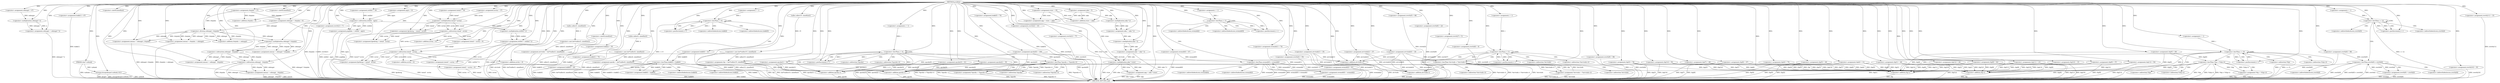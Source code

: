 digraph pvxbltei {  
"4611686018427887950" [label = "(METHOD,pvxbltei)" ]
"4611686018427888496" [label = "(METHOD_RETURN,void)" ]
"4611686018427887951" [label = "(PARAM,char* vydxmk)" ]
"4611686018427887955" [label = "(<operator>.assignment,cebxxgzt = 47)" ]
"4611686018427887961" [label = "(<operator>.assignment,rlwjmbz = 37)" ]
"4611686018427887966" [label = "(<operator>.assignment,tzenxf = 19)" ]
"4611686018427887969" [label = "(<operator>.assignment,rhp = (int*)calloc(15, sizeof(int)))" ]
"4611686018427887971" [label = "(<operator>.cast,(int*)calloc(15, sizeof(int)))" ]
"4611686018427887973" [label = "(calloc,calloc(15, sizeof(int)))" ]
"4611686018427887975" [label = "(<operator>.sizeOf,sizeof(int))" ]
"4611686018427887979" [label = "(<operator>.assignment,hukb[0] = 41)" ]
"4611686018427887985" [label = "(<operator>.assignment,nrctm = 37)" ]
"4611686018427887989" [label = "(<operator>.assignment,zwhfwl = 16)" ]
"4611686018427887993" [label = "(<operator>.assignment,hukb[1] = 67)" ]
"4611686018427887998" [label = "(<operator>.assignment,zvevfu[0] = 86)" ]
"4611686018427888003" [label = "(<operator>.assignment,rhp[0] = 60)" ]
"4611686018427888008" [label = "(<operator>.assignment,xpcohz = (int*)calloc(4, sizeof(int)))" ]
"4611686018427888010" [label = "(<operator>.cast,(int*)calloc(4, sizeof(int)))" ]
"4611686018427888012" [label = "(calloc,calloc(4, sizeof(int)))" ]
"4611686018427888014" [label = "(<operator>.sizeOf,sizeof(int))" ]
"4611686018427888016" [label = "(<operator>.assignment,cebxxgzt = cebxxgzt * 2)" ]
"4611686018427888018" [label = "(<operator>.multiplication,cebxxgzt * 2)" ]
"4611686018427888021" [label = "(<operator>.assignment,zvevfu[1] = 7)" ]
"4611686018427888027" [label = "(<operator>.assignment,zqyts = 9)" ]
"4611686018427888031" [label = "(<operator>.assignment,xpcohz[0] = 100)" ]
"4611686018427888036" [label = "(<operator>.assignment,xpcohz[1] = 94)" ]
"4611686018427888041" [label = "(<operator>.assignment,atvvtxdx = (int*)calloc(3, sizeof(int)))" ]
"4611686018427888043" [label = "(<operator>.cast,(int*)calloc(3, sizeof(int)))" ]
"4611686018427888045" [label = "(calloc,calloc(3, sizeof(int)))" ]
"4611686018427888047" [label = "(<operator>.sizeOf,sizeof(int))" ]
"4611686018427888050" [label = "(<operator>.assignment,cebxxgzt = rlwjmbz + 6)" ]
"4611686018427888052" [label = "(<operator>.addition,rlwjmbz + 6)" ]
"4611686018427888055" [label = "(<operator>.assignment,hukb[2] = 35)" ]
"4611686018427888060" [label = "(<operator>.assignment,wremxb[0] = 47)" ]
"4611686018427888066" [label = "(strncpy,strncpy(byupvl,vydxmk,141))" ]
"4611686018427888070" [label = "(<operator>.assignment,hukb[3] = 75)" ]
"4611686018427888075" [label = "(<operator>.assignment,mmuai = cebxxgzt / rlwjmbz)" ]
"4611686018427888077" [label = "(<operator>.division,cebxxgzt / rlwjmbz)" ]
"4611686018427888080" [label = "(<operator>.assignment,hukb[4] = 20)" ]
"4611686018427888085" [label = "(<operator>.assignment,xpcohz[2] = 35)" ]
"4611686018427888090" [label = "(<operator>.assignment,pcgfekm = zwhfwl - zqyts)" ]
"4611686018427888092" [label = "(<operator>.subtraction,zwhfwl - zqyts)" ]
"4611686018427888096" [label = "(<operator>.assignment,mke = 5)" ]
"4611686018427888099" [label = "(<operator>.assignment,xpcohz[3] = 61)" ]
"4611686018427888104" [label = "(<operator>.assignment,fgctkwxg = tzenxf * nrctm)" ]
"4611686018427888106" [label = "(<operator>.multiplication,tzenxf * nrctm)" ]
"4611686018427888110" [label = "(<operator>.assignment,ivizw = 35)" ]
"4611686018427888115" [label = "(<operator>.assignment,i = 1)" ]
"4611686018427888118" [label = "(<operator>.lessThan,i < 4)" ]
"4611686018427888121" [label = "(<operator>.postIncrement,i++)" ]
"4611686018427888125" [label = "(<operator>.lessThan,*xpcohz < *(xpcohz+i))" ]
"4611686018427888129" [label = "(<operator>.addition,xpcohz+i)" ]
"4611686018427888133" [label = "(<operator>.assignment,*xpcohz = *(xpcohz+i))" ]
"4611686018427888137" [label = "(<operator>.addition,xpcohz+i)" ]
"4611686018427888140" [label = "(<operator>.assignment,rhp[1] = 28)" ]
"4611686018427888145" [label = "(<operator>.assignment,hukb[5] = 70)" ]
"4611686018427888152" [label = "(<operator>.assignment,i = 1)" ]
"4611686018427888155" [label = "(<operator>.lessThan,i < 6)" ]
"4611686018427888158" [label = "(<operator>.postIncrement,i++)" ]
"4611686018427888162" [label = "(<operator>.lessThan,hukb[0] < hukb[i])" ]
"4611686018427888170" [label = "(<operator>.assignment,hukb[0] = hukb[i])" ]
"4611686018427888177" [label = "(<operator>.assignment,zwhfwl = zwhfwl * 2)" ]
"4611686018427888179" [label = "(<operator>.multiplication,zwhfwl * 2)" ]
"4611686018427888182" [label = "(<operator>.assignment,atvvtxdx[0] = 19)" ]
"4611686018427888187" [label = "(<operator>.assignment,zvevfu[2] = 43)" ]
"4611686018427888192" [label = "(<operator>.assignment,atvvtxdx[1] = 35)" ]
"4611686018427888197" [label = "(<operator>.assignment,rhp[2] = 31)" ]
"4611686018427888202" [label = "(<operator>.assignment,fgctkwxg = tzenxf - nrctm)" ]
"4611686018427888204" [label = "(<operator>.subtraction,tzenxf - nrctm)" ]
"4611686018427888207" [label = "(<operator>.assignment,mmuai = rlwjmbz + cebxxgzt)" ]
"4611686018427888209" [label = "(<operator>.addition,rlwjmbz + cebxxgzt)" ]
"4611686018427888212" [label = "(<operator>.assignment,zvevfu[3] = 77)" ]
"4611686018427888217" [label = "(<operator>.assignment,wremxb[1] = 74)" ]
"4611686018427888222" [label = "(<operator>.assignment,zvevfu[4] = 55)" ]
"4611686018427888227" [label = "(<operator>.assignment,rhp[3] = 78)" ]
"4611686018427888232" [label = "(<operator>.assignment,wremxb[2] = 81)" ]
"4611686018427888237" [label = "(<operator>.assignment,mmuai = cebxxgzt * rlwjmbz)" ]
"4611686018427888239" [label = "(<operator>.multiplication,cebxxgzt * rlwjmbz)" ]
"4611686018427888242" [label = "(<operator>.assignment,rhp[4] = 75)" ]
"4611686018427888247" [label = "(<operator>.assignment,rhp[5] = 29)" ]
"4611686018427888254" [label = "(<operator>.assignment,i = 1)" ]
"4611686018427888257" [label = "(<operator>.lessThan,i < 3)" ]
"4611686018427888260" [label = "(<operator>.postIncrement,i++)" ]
"4611686018427888264" [label = "(<operator>.lessThan,wremxb[0] < wremxb[i])" ]
"4611686018427888272" [label = "(<operator>.assignment,wremxb[0] = wremxb[i])" ]
"4611686018427888280" [label = "(<operator>.assignment,mmuai = cebxxgzt - rlwjmbz)" ]
"4611686018427888282" [label = "(<operator>.subtraction,cebxxgzt - rlwjmbz)" ]
"4611686018427888285" [label = "(<operator>.assignment,atvvtxdx[2] = 27)" ]
"4611686018427888290" [label = "(<operator>.assignment,zvevfu[5] = 98)" ]
"4611686018427888295" [label = "(<operator>.assignment,rhp[6] = 67)" ]
"4611686018427888300" [label = "(<operator>.assignment,tzenxf = nrctm + 6)" ]
"4611686018427888302" [label = "(<operator>.addition,nrctm + 6)" ]
"4611686018427888305" [label = "(<operator>.assignment,mmuai = cebxxgzt - rlwjmbz)" ]
"4611686018427888307" [label = "(<operator>.subtraction,cebxxgzt - rlwjmbz)" ]
"4611686018427888312" [label = "(<operator>.assignment,i = 1)" ]
"4611686018427888315" [label = "(<operator>.lessThan,i < 3)" ]
"4611686018427888318" [label = "(<operator>.postIncrement,i++)" ]
"4611686018427888322" [label = "(<operator>.lessThan,*atvvtxdx < *(atvvtxdx+i))" ]
"4611686018427888326" [label = "(<operator>.addition,atvvtxdx+i)" ]
"4611686018427888330" [label = "(<operator>.assignment,*atvvtxdx = *(atvvtxdx+i))" ]
"4611686018427888334" [label = "(<operator>.addition,atvvtxdx+i)" ]
"4611686018427888337" [label = "(<operator>.assignment,fgctkwxg = tzenxf - nrctm)" ]
"4611686018427888339" [label = "(<operator>.subtraction,tzenxf - nrctm)" ]
"4611686018427888342" [label = "(<operator>.assignment,tzenxf = nrctm + 6)" ]
"4611686018427888344" [label = "(<operator>.addition,nrctm + 6)" ]
"4611686018427888347" [label = "(<operator>.assignment,npg = ivizw + mke)" ]
"4611686018427888349" [label = "(<operator>.addition,ivizw + mke)" ]
"4611686018427888352" [label = "(<operator>.assignment,tzenxf = nrctm + 6)" ]
"4611686018427888354" [label = "(<operator>.addition,nrctm + 6)" ]
"4611686018427888357" [label = "(<operator>.assignment,zvevfu[6] = 22)" ]
"4611686018427888362" [label = "(<operator>.assignment,mke = mke * 2)" ]
"4611686018427888364" [label = "(<operator>.multiplication,mke * 2)" ]
"4611686018427888367" [label = "(<operator>.assignment,zvevfu[7] = 5)" ]
"4611686018427888372" [label = "(<operator>.assignment,mke = mke * 2)" ]
"4611686018427888374" [label = "(<operator>.multiplication,mke * 2)" ]
"4611686018427888377" [label = "(<operator>.assignment,zvevfu[8] = 6)" ]
"4611686018427888382" [label = "(<operator>.assignment,npg = mke * ivizw)" ]
"4611686018427888384" [label = "(<operator>.multiplication,mke * ivizw)" ]
"4611686018427888387" [label = "(<operator>.assignment,zvevfu[9] = 98)" ]
"4611686018427888392" [label = "(<operator>.assignment,rhp[7] = 48)" ]
"4611686018427888397" [label = "(<operator>.assignment,rhp[8] = 82)" ]
"4611686018427888402" [label = "(<operator>.assignment,rhp[9] = 57)" ]
"4611686018427888407" [label = "(<operator>.assignment,rhp[10] = 15)" ]
"4611686018427888412" [label = "(<operator>.assignment,rhp[11] = 23)" ]
"4611686018427888417" [label = "(<operator>.assignment,rhp[12] = 26)" ]
"4611686018427888422" [label = "(<operator>.assignment,rhp[13] = 50)" ]
"4611686018427888427" [label = "(<operator>.assignment,zvevfu[10] = 35)" ]
"4611686018427888432" [label = "(<operator>.assignment,rhp[14] = 55)" ]
"4611686018427888437" [label = "(<operator>.assignment,zvevfu[11] = 15)" ]
"4611686018427888444" [label = "(<operator>.assignment,i = 1)" ]
"4611686018427888447" [label = "(<operator>.lessThan,i < 12)" ]
"4611686018427888450" [label = "(<operator>.postIncrement,i++)" ]
"4611686018427888454" [label = "(<operator>.lessThan,zvevfu[0] < zvevfu[i])" ]
"4611686018427888462" [label = "(<operator>.assignment,zvevfu[0] = zvevfu[i])" ]
"4611686018427888471" [label = "(<operator>.assignment,i = 1)" ]
"4611686018427888474" [label = "(<operator>.lessThan,i < 15)" ]
"4611686018427888477" [label = "(<operator>.postIncrement,i++)" ]
"4611686018427888481" [label = "(<operator>.lessThan,*rhp < *(rhp+i))" ]
"4611686018427888485" [label = "(<operator>.addition,rhp+i)" ]
"4611686018427888489" [label = "(<operator>.assignment,*rhp = *(rhp+i))" ]
"4611686018427888493" [label = "(<operator>.addition,rhp+i)" ]
"4611686018427888126" [label = "(<operator>.indirection,*xpcohz)" ]
"4611686018427888128" [label = "(<operator>.indirection,*(xpcohz+i))" ]
"4611686018427888134" [label = "(<operator>.indirection,*xpcohz)" ]
"4611686018427888136" [label = "(<operator>.indirection,*(xpcohz+i))" ]
"4611686018427888163" [label = "(<operator>.indirectIndexAccess,hukb[0])" ]
"4611686018427888166" [label = "(<operator>.indirectIndexAccess,hukb[i])" ]
"4611686018427888171" [label = "(<operator>.indirectIndexAccess,hukb[0])" ]
"4611686018427888174" [label = "(<operator>.indirectIndexAccess,hukb[i])" ]
"4611686018427888265" [label = "(<operator>.indirectIndexAccess,wremxb[0])" ]
"4611686018427888268" [label = "(<operator>.indirectIndexAccess,wremxb[i])" ]
"4611686018427888273" [label = "(<operator>.indirectIndexAccess,wremxb[0])" ]
"4611686018427888276" [label = "(<operator>.indirectIndexAccess,wremxb[i])" ]
"4611686018427888323" [label = "(<operator>.indirection,*atvvtxdx)" ]
"4611686018427888325" [label = "(<operator>.indirection,*(atvvtxdx+i))" ]
"4611686018427888331" [label = "(<operator>.indirection,*atvvtxdx)" ]
"4611686018427888333" [label = "(<operator>.indirection,*(atvvtxdx+i))" ]
"4611686018427888455" [label = "(<operator>.indirectIndexAccess,zvevfu[0])" ]
"4611686018427888458" [label = "(<operator>.indirectIndexAccess,zvevfu[i])" ]
"4611686018427888463" [label = "(<operator>.indirectIndexAccess,zvevfu[0])" ]
"4611686018427888466" [label = "(<operator>.indirectIndexAccess,zvevfu[i])" ]
"4611686018427888482" [label = "(<operator>.indirection,*rhp)" ]
"4611686018427888484" [label = "(<operator>.indirection,*(rhp+i))" ]
"4611686018427888490" [label = "(<operator>.indirection,*rhp)" ]
"4611686018427888492" [label = "(<operator>.indirection,*(rhp+i))" ]
  "4611686018427888133" -> "4611686018427888496"  [ label = "DDG: *xpcohz"] 
  "4611686018427888264" -> "4611686018427888496"  [ label = "DDG: wremxb[i]"] 
  "4611686018427888092" -> "4611686018427888496"  [ label = "DDG: zqyts"] 
  "4611686018427888003" -> "4611686018427888496"  [ label = "DDG: rhp[0]"] 
  "4611686018427888422" -> "4611686018427888496"  [ label = "DDG: rhp[13]"] 
  "4611686018427888295" -> "4611686018427888496"  [ label = "DDG: rhp[6]"] 
  "4611686018427888232" -> "4611686018427888496"  [ label = "DDG: wremxb[2]"] 
  "4611686018427888382" -> "4611686018427888496"  [ label = "DDG: mke * ivizw"] 
  "4611686018427888125" -> "4611686018427888496"  [ label = "DDG: *(xpcohz+i)"] 
  "4611686018427888427" -> "4611686018427888496"  [ label = "DDG: zvevfu[10]"] 
  "4611686018427888481" -> "4611686018427888496"  [ label = "DDG: *rhp"] 
  "4611686018427888182" -> "4611686018427888496"  [ label = "DDG: atvvtxdx[0]"] 
  "4611686018427888372" -> "4611686018427888496"  [ label = "DDG: mke * 2"] 
  "4611686018427888305" -> "4611686018427888496"  [ label = "DDG: mmuai"] 
  "4611686018427888041" -> "4611686018427888496"  [ label = "DDG: atvvtxdx"] 
  "4611686018427888177" -> "4611686018427888496"  [ label = "DDG: zwhfwl * 2"] 
  "4611686018427887951" -> "4611686018427888496"  [ label = "DDG: vydxmk"] 
  "4611686018427888272" -> "4611686018427888496"  [ label = "DDG: wremxb[0]"] 
  "4611686018427888155" -> "4611686018427888496"  [ label = "DDG: i < 6"] 
  "4611686018427888397" -> "4611686018427888496"  [ label = "DDG: rhp[8]"] 
  "4611686018427888066" -> "4611686018427888496"  [ label = "DDG: vydxmk"] 
  "4611686018427888060" -> "4611686018427888496"  [ label = "DDG: wremxb[0]"] 
  "4611686018427887979" -> "4611686018427888496"  [ label = "DDG: hukb[0]"] 
  "4611686018427888454" -> "4611686018427888496"  [ label = "DDG: zvevfu[0]"] 
  "4611686018427888402" -> "4611686018427888496"  [ label = "DDG: rhp[9]"] 
  "4611686018427888021" -> "4611686018427888496"  [ label = "DDG: zvevfu[1]"] 
  "4611686018427888066" -> "4611686018427888496"  [ label = "DDG: byupvl"] 
  "4611686018427887998" -> "4611686018427888496"  [ label = "DDG: zvevfu[0]"] 
  "4611686018427888104" -> "4611686018427888496"  [ label = "DDG: tzenxf * nrctm"] 
  "4611686018427888462" -> "4611686018427888496"  [ label = "DDG: zvevfu[i]"] 
  "4611686018427888133" -> "4611686018427888496"  [ label = "DDG: *(xpcohz+i)"] 
  "4611686018427888447" -> "4611686018427888496"  [ label = "DDG: i < 12"] 
  "4611686018427888407" -> "4611686018427888496"  [ label = "DDG: rhp[10]"] 
  "4611686018427888187" -> "4611686018427888496"  [ label = "DDG: zvevfu[2]"] 
  "4611686018427888387" -> "4611686018427888496"  [ label = "DDG: zvevfu[9]"] 
  "4611686018427888493" -> "4611686018427888496"  [ label = "DDG: rhp"] 
  "4611686018427888090" -> "4611686018427888496"  [ label = "DDG: zwhfwl - zqyts"] 
  "4611686018427888330" -> "4611686018427888496"  [ label = "DDG: *atvvtxdx"] 
  "4611686018427888474" -> "4611686018427888496"  [ label = "DDG: i"] 
  "4611686018427888489" -> "4611686018427888496"  [ label = "DDG: *rhp"] 
  "4611686018427888055" -> "4611686018427888496"  [ label = "DDG: hukb[2]"] 
  "4611686018427888222" -> "4611686018427888496"  [ label = "DDG: zvevfu[4]"] 
  "4611686018427888099" -> "4611686018427888496"  [ label = "DDG: xpcohz[3]"] 
  "4611686018427888080" -> "4611686018427888496"  [ label = "DDG: hukb[4]"] 
  "4611686018427888137" -> "4611686018427888496"  [ label = "DDG: xpcohz"] 
  "4611686018427888432" -> "4611686018427888496"  [ label = "DDG: rhp[14]"] 
  "4611686018427888307" -> "4611686018427888496"  [ label = "DDG: rlwjmbz"] 
  "4611686018427888085" -> "4611686018427888496"  [ label = "DDG: xpcohz[2]"] 
  "4611686018427888322" -> "4611686018427888496"  [ label = "DDG: *(atvvtxdx+i)"] 
  "4611686018427888197" -> "4611686018427888496"  [ label = "DDG: rhp[2]"] 
  "4611686018427888043" -> "4611686018427888496"  [ label = "DDG: calloc(3, sizeof(int))"] 
  "4611686018427888237" -> "4611686018427888496"  [ label = "DDG: cebxxgzt * rlwjmbz"] 
  "4611686018427888437" -> "4611686018427888496"  [ label = "DDG: zvevfu[11]"] 
  "4611686018427887993" -> "4611686018427888496"  [ label = "DDG: hukb[1]"] 
  "4611686018427888454" -> "4611686018427888496"  [ label = "DDG: zvevfu[0] < zvevfu[i]"] 
  "4611686018427888217" -> "4611686018427888496"  [ label = "DDG: wremxb[1]"] 
  "4611686018427888140" -> "4611686018427888496"  [ label = "DDG: rhp[1]"] 
  "4611686018427888454" -> "4611686018427888496"  [ label = "DDG: zvevfu[i]"] 
  "4611686018427888347" -> "4611686018427888496"  [ label = "DDG: ivizw + mke"] 
  "4611686018427888462" -> "4611686018427888496"  [ label = "DDG: zvevfu[0]"] 
  "4611686018427888481" -> "4611686018427888496"  [ label = "DDG: *(rhp+i)"] 
  "4611686018427888352" -> "4611686018427888496"  [ label = "DDG: nrctm + 6"] 
  "4611686018427888008" -> "4611686018427888496"  [ label = "DDG: xpcohz"] 
  "4611686018427888008" -> "4611686018427888496"  [ label = "DDG: (int*)calloc(4, sizeof(int))"] 
  "4611686018427888330" -> "4611686018427888496"  [ label = "DDG: *(atvvtxdx+i)"] 
  "4611686018427888242" -> "4611686018427888496"  [ label = "DDG: rhp[4]"] 
  "4611686018427888050" -> "4611686018427888496"  [ label = "DDG: rlwjmbz + 6"] 
  "4611686018427888272" -> "4611686018427888496"  [ label = "DDG: wremxb[i]"] 
  "4611686018427888207" -> "4611686018427888496"  [ label = "DDG: rlwjmbz + cebxxgzt"] 
  "4611686018427888357" -> "4611686018427888496"  [ label = "DDG: zvevfu[6]"] 
  "4611686018427888129" -> "4611686018427888496"  [ label = "DDG: xpcohz"] 
  "4611686018427888485" -> "4611686018427888496"  [ label = "DDG: rhp"] 
  "4611686018427888031" -> "4611686018427888496"  [ label = "DDG: xpcohz[0]"] 
  "4611686018427888125" -> "4611686018427888496"  [ label = "DDG: *xpcohz < *(xpcohz+i)"] 
  "4611686018427888417" -> "4611686018427888496"  [ label = "DDG: rhp[12]"] 
  "4611686018427888192" -> "4611686018427888496"  [ label = "DDG: atvvtxdx[1]"] 
  "4611686018427888489" -> "4611686018427888496"  [ label = "DDG: *(rhp+i)"] 
  "4611686018427888264" -> "4611686018427888496"  [ label = "DDG: wremxb[0]"] 
  "4611686018427888337" -> "4611686018427888496"  [ label = "DDG: fgctkwxg"] 
  "4611686018427888170" -> "4611686018427888496"  [ label = "DDG: hukb[i]"] 
  "4611686018427888307" -> "4611686018427888496"  [ label = "DDG: cebxxgzt"] 
  "4611686018427888016" -> "4611686018427888496"  [ label = "DDG: cebxxgzt * 2"] 
  "4611686018427888290" -> "4611686018427888496"  [ label = "DDG: zvevfu[5]"] 
  "4611686018427888125" -> "4611686018427888496"  [ label = "DDG: *xpcohz"] 
  "4611686018427888285" -> "4611686018427888496"  [ label = "DDG: atvvtxdx[2]"] 
  "4611686018427888352" -> "4611686018427888496"  [ label = "DDG: tzenxf"] 
  "4611686018427888247" -> "4611686018427888496"  [ label = "DDG: rhp[5]"] 
  "4611686018427888382" -> "4611686018427888496"  [ label = "DDG: npg"] 
  "4611686018427888162" -> "4611686018427888496"  [ label = "DDG: hukb[i]"] 
  "4611686018427887971" -> "4611686018427888496"  [ label = "DDG: calloc(15, sizeof(int))"] 
  "4611686018427888326" -> "4611686018427888496"  [ label = "DDG: atvvtxdx"] 
  "4611686018427888367" -> "4611686018427888496"  [ label = "DDG: zvevfu[7]"] 
  "4611686018427888162" -> "4611686018427888496"  [ label = "DDG: hukb[0]"] 
  "4611686018427888337" -> "4611686018427888496"  [ label = "DDG: tzenxf - nrctm"] 
  "4611686018427888036" -> "4611686018427888496"  [ label = "DDG: xpcohz[1]"] 
  "4611686018427888315" -> "4611686018427888496"  [ label = "DDG: i < 3"] 
  "4611686018427888177" -> "4611686018427888496"  [ label = "DDG: zwhfwl"] 
  "4611686018427888212" -> "4611686018427888496"  [ label = "DDG: zvevfu[3]"] 
  "4611686018427888305" -> "4611686018427888496"  [ label = "DDG: cebxxgzt - rlwjmbz"] 
  "4611686018427888170" -> "4611686018427888496"  [ label = "DDG: hukb[0]"] 
  "4611686018427887969" -> "4611686018427888496"  [ label = "DDG: rhp"] 
  "4611686018427888264" -> "4611686018427888496"  [ label = "DDG: wremxb[0] < wremxb[i]"] 
  "4611686018427888412" -> "4611686018427888496"  [ label = "DDG: rhp[11]"] 
  "4611686018427888474" -> "4611686018427888496"  [ label = "DDG: i < 15"] 
  "4611686018427888145" -> "4611686018427888496"  [ label = "DDG: hukb[5]"] 
  "4611686018427888384" -> "4611686018427888496"  [ label = "DDG: ivizw"] 
  "4611686018427888010" -> "4611686018427888496"  [ label = "DDG: calloc(4, sizeof(int))"] 
  "4611686018427888322" -> "4611686018427888496"  [ label = "DDG: *atvvtxdx < *(atvvtxdx+i)"] 
  "4611686018427888090" -> "4611686018427888496"  [ label = "DDG: pcgfekm"] 
  "4611686018427888162" -> "4611686018427888496"  [ label = "DDG: hukb[0] < hukb[i]"] 
  "4611686018427888334" -> "4611686018427888496"  [ label = "DDG: atvvtxdx"] 
  "4611686018427888227" -> "4611686018427888496"  [ label = "DDG: rhp[3]"] 
  "4611686018427887969" -> "4611686018427888496"  [ label = "DDG: (int*)calloc(15, sizeof(int))"] 
  "4611686018427888066" -> "4611686018427888496"  [ label = "DDG: strncpy(byupvl,vydxmk,141)"] 
  "4611686018427888075" -> "4611686018427888496"  [ label = "DDG: cebxxgzt / rlwjmbz"] 
  "4611686018427888392" -> "4611686018427888496"  [ label = "DDG: rhp[7]"] 
  "4611686018427888041" -> "4611686018427888496"  [ label = "DDG: (int*)calloc(3, sizeof(int))"] 
  "4611686018427888481" -> "4611686018427888496"  [ label = "DDG: *rhp < *(rhp+i)"] 
  "4611686018427888118" -> "4611686018427888496"  [ label = "DDG: i < 4"] 
  "4611686018427888377" -> "4611686018427888496"  [ label = "DDG: zvevfu[8]"] 
  "4611686018427888070" -> "4611686018427888496"  [ label = "DDG: hukb[3]"] 
  "4611686018427888384" -> "4611686018427888496"  [ label = "DDG: mke"] 
  "4611686018427888354" -> "4611686018427888496"  [ label = "DDG: nrctm"] 
  "4611686018427888322" -> "4611686018427888496"  [ label = "DDG: *atvvtxdx"] 
  "4611686018427888047" -> "4611686018427888496"  [ label = "DDG: int"] 
  "4611686018427887950" -> "4611686018427887951"  [ label = "DDG: "] 
  "4611686018427887950" -> "4611686018427887955"  [ label = "DDG: "] 
  "4611686018427887950" -> "4611686018427887961"  [ label = "DDG: "] 
  "4611686018427887950" -> "4611686018427887966"  [ label = "DDG: "] 
  "4611686018427887971" -> "4611686018427887969"  [ label = "DDG: calloc(15, sizeof(int))"] 
  "4611686018427887950" -> "4611686018427887969"  [ label = "DDG: "] 
  "4611686018427887973" -> "4611686018427887971"  [ label = "DDG: 15"] 
  "4611686018427887950" -> "4611686018427887973"  [ label = "DDG: "] 
  "4611686018427887950" -> "4611686018427887975"  [ label = "DDG: "] 
  "4611686018427887950" -> "4611686018427887979"  [ label = "DDG: "] 
  "4611686018427887950" -> "4611686018427887985"  [ label = "DDG: "] 
  "4611686018427887950" -> "4611686018427887989"  [ label = "DDG: "] 
  "4611686018427887950" -> "4611686018427887993"  [ label = "DDG: "] 
  "4611686018427887950" -> "4611686018427887998"  [ label = "DDG: "] 
  "4611686018427887950" -> "4611686018427888003"  [ label = "DDG: "] 
  "4611686018427888010" -> "4611686018427888008"  [ label = "DDG: calloc(4, sizeof(int))"] 
  "4611686018427887950" -> "4611686018427888008"  [ label = "DDG: "] 
  "4611686018427888012" -> "4611686018427888010"  [ label = "DDG: 4"] 
  "4611686018427887950" -> "4611686018427888012"  [ label = "DDG: "] 
  "4611686018427887950" -> "4611686018427888014"  [ label = "DDG: "] 
  "4611686018427888018" -> "4611686018427888016"  [ label = "DDG: cebxxgzt"] 
  "4611686018427888018" -> "4611686018427888016"  [ label = "DDG: 2"] 
  "4611686018427887950" -> "4611686018427888016"  [ label = "DDG: "] 
  "4611686018427887955" -> "4611686018427888018"  [ label = "DDG: cebxxgzt"] 
  "4611686018427887950" -> "4611686018427888018"  [ label = "DDG: "] 
  "4611686018427887950" -> "4611686018427888021"  [ label = "DDG: "] 
  "4611686018427887950" -> "4611686018427888027"  [ label = "DDG: "] 
  "4611686018427887950" -> "4611686018427888031"  [ label = "DDG: "] 
  "4611686018427887950" -> "4611686018427888036"  [ label = "DDG: "] 
  "4611686018427888043" -> "4611686018427888041"  [ label = "DDG: calloc(3, sizeof(int))"] 
  "4611686018427887950" -> "4611686018427888041"  [ label = "DDG: "] 
  "4611686018427888045" -> "4611686018427888043"  [ label = "DDG: 3"] 
  "4611686018427887950" -> "4611686018427888045"  [ label = "DDG: "] 
  "4611686018427887950" -> "4611686018427888047"  [ label = "DDG: "] 
  "4611686018427887961" -> "4611686018427888050"  [ label = "DDG: rlwjmbz"] 
  "4611686018427887950" -> "4611686018427888050"  [ label = "DDG: "] 
  "4611686018427887961" -> "4611686018427888052"  [ label = "DDG: rlwjmbz"] 
  "4611686018427887950" -> "4611686018427888052"  [ label = "DDG: "] 
  "4611686018427887950" -> "4611686018427888055"  [ label = "DDG: "] 
  "4611686018427887950" -> "4611686018427888060"  [ label = "DDG: "] 
  "4611686018427887950" -> "4611686018427888066"  [ label = "DDG: "] 
  "4611686018427887951" -> "4611686018427888066"  [ label = "DDG: vydxmk"] 
  "4611686018427887950" -> "4611686018427888070"  [ label = "DDG: "] 
  "4611686018427888077" -> "4611686018427888075"  [ label = "DDG: cebxxgzt"] 
  "4611686018427888077" -> "4611686018427888075"  [ label = "DDG: rlwjmbz"] 
  "4611686018427887950" -> "4611686018427888075"  [ label = "DDG: "] 
  "4611686018427888050" -> "4611686018427888077"  [ label = "DDG: cebxxgzt"] 
  "4611686018427887950" -> "4611686018427888077"  [ label = "DDG: "] 
  "4611686018427887961" -> "4611686018427888077"  [ label = "DDG: rlwjmbz"] 
  "4611686018427887950" -> "4611686018427888080"  [ label = "DDG: "] 
  "4611686018427887950" -> "4611686018427888085"  [ label = "DDG: "] 
  "4611686018427888092" -> "4611686018427888090"  [ label = "DDG: zwhfwl"] 
  "4611686018427888092" -> "4611686018427888090"  [ label = "DDG: zqyts"] 
  "4611686018427887950" -> "4611686018427888090"  [ label = "DDG: "] 
  "4611686018427887989" -> "4611686018427888092"  [ label = "DDG: zwhfwl"] 
  "4611686018427887950" -> "4611686018427888092"  [ label = "DDG: "] 
  "4611686018427888027" -> "4611686018427888092"  [ label = "DDG: zqyts"] 
  "4611686018427887950" -> "4611686018427888096"  [ label = "DDG: "] 
  "4611686018427887950" -> "4611686018427888099"  [ label = "DDG: "] 
  "4611686018427888106" -> "4611686018427888104"  [ label = "DDG: tzenxf"] 
  "4611686018427888106" -> "4611686018427888104"  [ label = "DDG: nrctm"] 
  "4611686018427887950" -> "4611686018427888104"  [ label = "DDG: "] 
  "4611686018427887966" -> "4611686018427888106"  [ label = "DDG: tzenxf"] 
  "4611686018427887950" -> "4611686018427888106"  [ label = "DDG: "] 
  "4611686018427887985" -> "4611686018427888106"  [ label = "DDG: nrctm"] 
  "4611686018427887950" -> "4611686018427888110"  [ label = "DDG: "] 
  "4611686018427887950" -> "4611686018427888115"  [ label = "DDG: "] 
  "4611686018427888121" -> "4611686018427888118"  [ label = "DDG: i"] 
  "4611686018427888115" -> "4611686018427888118"  [ label = "DDG: i"] 
  "4611686018427887950" -> "4611686018427888118"  [ label = "DDG: "] 
  "4611686018427887950" -> "4611686018427888121"  [ label = "DDG: "] 
  "4611686018427888118" -> "4611686018427888121"  [ label = "DDG: i"] 
  "4611686018427888133" -> "4611686018427888125"  [ label = "DDG: *xpcohz"] 
  "4611686018427888031" -> "4611686018427888125"  [ label = "DDG: xpcohz[0]"] 
  "4611686018427888099" -> "4611686018427888129"  [ label = "DDG: xpcohz[3]"] 
  "4611686018427888085" -> "4611686018427888129"  [ label = "DDG: xpcohz[2]"] 
  "4611686018427888008" -> "4611686018427888129"  [ label = "DDG: xpcohz"] 
  "4611686018427888036" -> "4611686018427888129"  [ label = "DDG: xpcohz[1]"] 
  "4611686018427888031" -> "4611686018427888129"  [ label = "DDG: xpcohz[0]"] 
  "4611686018427887950" -> "4611686018427888129"  [ label = "DDG: "] 
  "4611686018427888118" -> "4611686018427888129"  [ label = "DDG: i"] 
  "4611686018427888125" -> "4611686018427888133"  [ label = "DDG: *(xpcohz+i)"] 
  "4611686018427888099" -> "4611686018427888137"  [ label = "DDG: xpcohz[3]"] 
  "4611686018427888085" -> "4611686018427888137"  [ label = "DDG: xpcohz[2]"] 
  "4611686018427888036" -> "4611686018427888137"  [ label = "DDG: xpcohz[1]"] 
  "4611686018427888031" -> "4611686018427888137"  [ label = "DDG: xpcohz[0]"] 
  "4611686018427887950" -> "4611686018427888137"  [ label = "DDG: "] 
  "4611686018427888008" -> "4611686018427888137"  [ label = "DDG: xpcohz"] 
  "4611686018427888118" -> "4611686018427888137"  [ label = "DDG: i"] 
  "4611686018427887950" -> "4611686018427888140"  [ label = "DDG: "] 
  "4611686018427887950" -> "4611686018427888145"  [ label = "DDG: "] 
  "4611686018427887950" -> "4611686018427888152"  [ label = "DDG: "] 
  "4611686018427888158" -> "4611686018427888155"  [ label = "DDG: i"] 
  "4611686018427888152" -> "4611686018427888155"  [ label = "DDG: i"] 
  "4611686018427887950" -> "4611686018427888155"  [ label = "DDG: "] 
  "4611686018427888155" -> "4611686018427888158"  [ label = "DDG: i"] 
  "4611686018427887950" -> "4611686018427888158"  [ label = "DDG: "] 
  "4611686018427887979" -> "4611686018427888162"  [ label = "DDG: hukb[0]"] 
  "4611686018427888170" -> "4611686018427888162"  [ label = "DDG: hukb[0]"] 
  "4611686018427888162" -> "4611686018427888170"  [ label = "DDG: hukb[i]"] 
  "4611686018427888179" -> "4611686018427888177"  [ label = "DDG: zwhfwl"] 
  "4611686018427888179" -> "4611686018427888177"  [ label = "DDG: 2"] 
  "4611686018427887950" -> "4611686018427888177"  [ label = "DDG: "] 
  "4611686018427888092" -> "4611686018427888179"  [ label = "DDG: zwhfwl"] 
  "4611686018427887950" -> "4611686018427888179"  [ label = "DDG: "] 
  "4611686018427887950" -> "4611686018427888182"  [ label = "DDG: "] 
  "4611686018427887950" -> "4611686018427888187"  [ label = "DDG: "] 
  "4611686018427887950" -> "4611686018427888192"  [ label = "DDG: "] 
  "4611686018427887950" -> "4611686018427888197"  [ label = "DDG: "] 
  "4611686018427888204" -> "4611686018427888202"  [ label = "DDG: tzenxf"] 
  "4611686018427888204" -> "4611686018427888202"  [ label = "DDG: nrctm"] 
  "4611686018427887950" -> "4611686018427888202"  [ label = "DDG: "] 
  "4611686018427888106" -> "4611686018427888204"  [ label = "DDG: tzenxf"] 
  "4611686018427887950" -> "4611686018427888204"  [ label = "DDG: "] 
  "4611686018427888106" -> "4611686018427888204"  [ label = "DDG: nrctm"] 
  "4611686018427888077" -> "4611686018427888207"  [ label = "DDG: rlwjmbz"] 
  "4611686018427887950" -> "4611686018427888207"  [ label = "DDG: "] 
  "4611686018427888077" -> "4611686018427888207"  [ label = "DDG: cebxxgzt"] 
  "4611686018427888077" -> "4611686018427888209"  [ label = "DDG: rlwjmbz"] 
  "4611686018427887950" -> "4611686018427888209"  [ label = "DDG: "] 
  "4611686018427888077" -> "4611686018427888209"  [ label = "DDG: cebxxgzt"] 
  "4611686018427887950" -> "4611686018427888212"  [ label = "DDG: "] 
  "4611686018427887950" -> "4611686018427888217"  [ label = "DDG: "] 
  "4611686018427887950" -> "4611686018427888222"  [ label = "DDG: "] 
  "4611686018427887950" -> "4611686018427888227"  [ label = "DDG: "] 
  "4611686018427887950" -> "4611686018427888232"  [ label = "DDG: "] 
  "4611686018427888239" -> "4611686018427888237"  [ label = "DDG: cebxxgzt"] 
  "4611686018427888239" -> "4611686018427888237"  [ label = "DDG: rlwjmbz"] 
  "4611686018427887950" -> "4611686018427888237"  [ label = "DDG: "] 
  "4611686018427887950" -> "4611686018427888239"  [ label = "DDG: "] 
  "4611686018427888077" -> "4611686018427888239"  [ label = "DDG: cebxxgzt"] 
  "4611686018427888077" -> "4611686018427888239"  [ label = "DDG: rlwjmbz"] 
  "4611686018427887950" -> "4611686018427888242"  [ label = "DDG: "] 
  "4611686018427887950" -> "4611686018427888247"  [ label = "DDG: "] 
  "4611686018427887950" -> "4611686018427888254"  [ label = "DDG: "] 
  "4611686018427888254" -> "4611686018427888257"  [ label = "DDG: i"] 
  "4611686018427888260" -> "4611686018427888257"  [ label = "DDG: i"] 
  "4611686018427887950" -> "4611686018427888257"  [ label = "DDG: "] 
  "4611686018427888257" -> "4611686018427888260"  [ label = "DDG: i"] 
  "4611686018427887950" -> "4611686018427888260"  [ label = "DDG: "] 
  "4611686018427888272" -> "4611686018427888264"  [ label = "DDG: wremxb[0]"] 
  "4611686018427888060" -> "4611686018427888264"  [ label = "DDG: wremxb[0]"] 
  "4611686018427888264" -> "4611686018427888272"  [ label = "DDG: wremxb[i]"] 
  "4611686018427888282" -> "4611686018427888280"  [ label = "DDG: cebxxgzt"] 
  "4611686018427888282" -> "4611686018427888280"  [ label = "DDG: rlwjmbz"] 
  "4611686018427887950" -> "4611686018427888280"  [ label = "DDG: "] 
  "4611686018427888239" -> "4611686018427888282"  [ label = "DDG: cebxxgzt"] 
  "4611686018427887950" -> "4611686018427888282"  [ label = "DDG: "] 
  "4611686018427888239" -> "4611686018427888282"  [ label = "DDG: rlwjmbz"] 
  "4611686018427887950" -> "4611686018427888285"  [ label = "DDG: "] 
  "4611686018427887950" -> "4611686018427888290"  [ label = "DDG: "] 
  "4611686018427887950" -> "4611686018427888295"  [ label = "DDG: "] 
  "4611686018427888204" -> "4611686018427888300"  [ label = "DDG: nrctm"] 
  "4611686018427887950" -> "4611686018427888300"  [ label = "DDG: "] 
  "4611686018427888204" -> "4611686018427888302"  [ label = "DDG: nrctm"] 
  "4611686018427887950" -> "4611686018427888302"  [ label = "DDG: "] 
  "4611686018427888307" -> "4611686018427888305"  [ label = "DDG: cebxxgzt"] 
  "4611686018427888307" -> "4611686018427888305"  [ label = "DDG: rlwjmbz"] 
  "4611686018427887950" -> "4611686018427888305"  [ label = "DDG: "] 
  "4611686018427888282" -> "4611686018427888307"  [ label = "DDG: cebxxgzt"] 
  "4611686018427887950" -> "4611686018427888307"  [ label = "DDG: "] 
  "4611686018427888282" -> "4611686018427888307"  [ label = "DDG: rlwjmbz"] 
  "4611686018427887950" -> "4611686018427888312"  [ label = "DDG: "] 
  "4611686018427888312" -> "4611686018427888315"  [ label = "DDG: i"] 
  "4611686018427888318" -> "4611686018427888315"  [ label = "DDG: i"] 
  "4611686018427887950" -> "4611686018427888315"  [ label = "DDG: "] 
  "4611686018427887950" -> "4611686018427888318"  [ label = "DDG: "] 
  "4611686018427888315" -> "4611686018427888318"  [ label = "DDG: i"] 
  "4611686018427888182" -> "4611686018427888322"  [ label = "DDG: atvvtxdx[0]"] 
  "4611686018427888330" -> "4611686018427888322"  [ label = "DDG: *atvvtxdx"] 
  "4611686018427888182" -> "4611686018427888326"  [ label = "DDG: atvvtxdx[0]"] 
  "4611686018427888041" -> "4611686018427888326"  [ label = "DDG: atvvtxdx"] 
  "4611686018427888192" -> "4611686018427888326"  [ label = "DDG: atvvtxdx[1]"] 
  "4611686018427888285" -> "4611686018427888326"  [ label = "DDG: atvvtxdx[2]"] 
  "4611686018427887950" -> "4611686018427888326"  [ label = "DDG: "] 
  "4611686018427888315" -> "4611686018427888326"  [ label = "DDG: i"] 
  "4611686018427888322" -> "4611686018427888330"  [ label = "DDG: *(atvvtxdx+i)"] 
  "4611686018427888182" -> "4611686018427888334"  [ label = "DDG: atvvtxdx[0]"] 
  "4611686018427888192" -> "4611686018427888334"  [ label = "DDG: atvvtxdx[1]"] 
  "4611686018427888285" -> "4611686018427888334"  [ label = "DDG: atvvtxdx[2]"] 
  "4611686018427887950" -> "4611686018427888334"  [ label = "DDG: "] 
  "4611686018427888315" -> "4611686018427888334"  [ label = "DDG: i"] 
  "4611686018427888339" -> "4611686018427888337"  [ label = "DDG: tzenxf"] 
  "4611686018427888339" -> "4611686018427888337"  [ label = "DDG: nrctm"] 
  "4611686018427887950" -> "4611686018427888337"  [ label = "DDG: "] 
  "4611686018427888300" -> "4611686018427888339"  [ label = "DDG: tzenxf"] 
  "4611686018427887950" -> "4611686018427888339"  [ label = "DDG: "] 
  "4611686018427888204" -> "4611686018427888339"  [ label = "DDG: nrctm"] 
  "4611686018427888339" -> "4611686018427888342"  [ label = "DDG: nrctm"] 
  "4611686018427887950" -> "4611686018427888342"  [ label = "DDG: "] 
  "4611686018427888339" -> "4611686018427888344"  [ label = "DDG: nrctm"] 
  "4611686018427887950" -> "4611686018427888344"  [ label = "DDG: "] 
  "4611686018427888110" -> "4611686018427888347"  [ label = "DDG: ivizw"] 
  "4611686018427887950" -> "4611686018427888347"  [ label = "DDG: "] 
  "4611686018427888096" -> "4611686018427888347"  [ label = "DDG: mke"] 
  "4611686018427888110" -> "4611686018427888349"  [ label = "DDG: ivizw"] 
  "4611686018427887950" -> "4611686018427888349"  [ label = "DDG: "] 
  "4611686018427888096" -> "4611686018427888349"  [ label = "DDG: mke"] 
  "4611686018427887950" -> "4611686018427888352"  [ label = "DDG: "] 
  "4611686018427888339" -> "4611686018427888352"  [ label = "DDG: nrctm"] 
  "4611686018427887950" -> "4611686018427888354"  [ label = "DDG: "] 
  "4611686018427888339" -> "4611686018427888354"  [ label = "DDG: nrctm"] 
  "4611686018427887950" -> "4611686018427888357"  [ label = "DDG: "] 
  "4611686018427888364" -> "4611686018427888362"  [ label = "DDG: mke"] 
  "4611686018427888364" -> "4611686018427888362"  [ label = "DDG: 2"] 
  "4611686018427887950" -> "4611686018427888362"  [ label = "DDG: "] 
  "4611686018427887950" -> "4611686018427888364"  [ label = "DDG: "] 
  "4611686018427888096" -> "4611686018427888364"  [ label = "DDG: mke"] 
  "4611686018427887950" -> "4611686018427888367"  [ label = "DDG: "] 
  "4611686018427888374" -> "4611686018427888372"  [ label = "DDG: mke"] 
  "4611686018427888374" -> "4611686018427888372"  [ label = "DDG: 2"] 
  "4611686018427887950" -> "4611686018427888372"  [ label = "DDG: "] 
  "4611686018427888362" -> "4611686018427888374"  [ label = "DDG: mke"] 
  "4611686018427887950" -> "4611686018427888374"  [ label = "DDG: "] 
  "4611686018427887950" -> "4611686018427888377"  [ label = "DDG: "] 
  "4611686018427888384" -> "4611686018427888382"  [ label = "DDG: mke"] 
  "4611686018427888384" -> "4611686018427888382"  [ label = "DDG: ivizw"] 
  "4611686018427887950" -> "4611686018427888382"  [ label = "DDG: "] 
  "4611686018427888372" -> "4611686018427888384"  [ label = "DDG: mke"] 
  "4611686018427887950" -> "4611686018427888384"  [ label = "DDG: "] 
  "4611686018427888110" -> "4611686018427888384"  [ label = "DDG: ivizw"] 
  "4611686018427887950" -> "4611686018427888387"  [ label = "DDG: "] 
  "4611686018427887950" -> "4611686018427888392"  [ label = "DDG: "] 
  "4611686018427887950" -> "4611686018427888397"  [ label = "DDG: "] 
  "4611686018427887950" -> "4611686018427888402"  [ label = "DDG: "] 
  "4611686018427887950" -> "4611686018427888407"  [ label = "DDG: "] 
  "4611686018427887950" -> "4611686018427888412"  [ label = "DDG: "] 
  "4611686018427887950" -> "4611686018427888417"  [ label = "DDG: "] 
  "4611686018427887950" -> "4611686018427888422"  [ label = "DDG: "] 
  "4611686018427887950" -> "4611686018427888427"  [ label = "DDG: "] 
  "4611686018427887950" -> "4611686018427888432"  [ label = "DDG: "] 
  "4611686018427887950" -> "4611686018427888437"  [ label = "DDG: "] 
  "4611686018427887950" -> "4611686018427888444"  [ label = "DDG: "] 
  "4611686018427888444" -> "4611686018427888447"  [ label = "DDG: i"] 
  "4611686018427888450" -> "4611686018427888447"  [ label = "DDG: i"] 
  "4611686018427887950" -> "4611686018427888447"  [ label = "DDG: "] 
  "4611686018427888447" -> "4611686018427888450"  [ label = "DDG: i"] 
  "4611686018427887950" -> "4611686018427888450"  [ label = "DDG: "] 
  "4611686018427887998" -> "4611686018427888454"  [ label = "DDG: zvevfu[0]"] 
  "4611686018427888462" -> "4611686018427888454"  [ label = "DDG: zvevfu[0]"] 
  "4611686018427888454" -> "4611686018427888462"  [ label = "DDG: zvevfu[i]"] 
  "4611686018427887950" -> "4611686018427888471"  [ label = "DDG: "] 
  "4611686018427888471" -> "4611686018427888474"  [ label = "DDG: i"] 
  "4611686018427888477" -> "4611686018427888474"  [ label = "DDG: i"] 
  "4611686018427887950" -> "4611686018427888474"  [ label = "DDG: "] 
  "4611686018427887950" -> "4611686018427888477"  [ label = "DDG: "] 
  "4611686018427888474" -> "4611686018427888477"  [ label = "DDG: i"] 
  "4611686018427888003" -> "4611686018427888481"  [ label = "DDG: rhp[0]"] 
  "4611686018427888489" -> "4611686018427888481"  [ label = "DDG: *rhp"] 
  "4611686018427888295" -> "4611686018427888485"  [ label = "DDG: rhp[6]"] 
  "4611686018427888397" -> "4611686018427888485"  [ label = "DDG: rhp[8]"] 
  "4611686018427888402" -> "4611686018427888485"  [ label = "DDG: rhp[9]"] 
  "4611686018427888407" -> "4611686018427888485"  [ label = "DDG: rhp[10]"] 
  "4611686018427888432" -> "4611686018427888485"  [ label = "DDG: rhp[14]"] 
  "4611686018427888197" -> "4611686018427888485"  [ label = "DDG: rhp[2]"] 
  "4611686018427888140" -> "4611686018427888485"  [ label = "DDG: rhp[1]"] 
  "4611686018427888242" -> "4611686018427888485"  [ label = "DDG: rhp[4]"] 
  "4611686018427888247" -> "4611686018427888485"  [ label = "DDG: rhp[5]"] 
  "4611686018427888227" -> "4611686018427888485"  [ label = "DDG: rhp[3]"] 
  "4611686018427888392" -> "4611686018427888485"  [ label = "DDG: rhp[7]"] 
  "4611686018427888003" -> "4611686018427888485"  [ label = "DDG: rhp[0]"] 
  "4611686018427888422" -> "4611686018427888485"  [ label = "DDG: rhp[13]"] 
  "4611686018427888417" -> "4611686018427888485"  [ label = "DDG: rhp[12]"] 
  "4611686018427887969" -> "4611686018427888485"  [ label = "DDG: rhp"] 
  "4611686018427888412" -> "4611686018427888485"  [ label = "DDG: rhp[11]"] 
  "4611686018427887950" -> "4611686018427888485"  [ label = "DDG: "] 
  "4611686018427888474" -> "4611686018427888485"  [ label = "DDG: i"] 
  "4611686018427888481" -> "4611686018427888489"  [ label = "DDG: *(rhp+i)"] 
  "4611686018427888295" -> "4611686018427888493"  [ label = "DDG: rhp[6]"] 
  "4611686018427888397" -> "4611686018427888493"  [ label = "DDG: rhp[8]"] 
  "4611686018427888402" -> "4611686018427888493"  [ label = "DDG: rhp[9]"] 
  "4611686018427888407" -> "4611686018427888493"  [ label = "DDG: rhp[10]"] 
  "4611686018427888432" -> "4611686018427888493"  [ label = "DDG: rhp[14]"] 
  "4611686018427888197" -> "4611686018427888493"  [ label = "DDG: rhp[2]"] 
  "4611686018427888140" -> "4611686018427888493"  [ label = "DDG: rhp[1]"] 
  "4611686018427888242" -> "4611686018427888493"  [ label = "DDG: rhp[4]"] 
  "4611686018427888247" -> "4611686018427888493"  [ label = "DDG: rhp[5]"] 
  "4611686018427888412" -> "4611686018427888493"  [ label = "DDG: rhp[11]"] 
  "4611686018427888227" -> "4611686018427888493"  [ label = "DDG: rhp[3]"] 
  "4611686018427888392" -> "4611686018427888493"  [ label = "DDG: rhp[7]"] 
  "4611686018427888003" -> "4611686018427888493"  [ label = "DDG: rhp[0]"] 
  "4611686018427888422" -> "4611686018427888493"  [ label = "DDG: rhp[13]"] 
  "4611686018427888417" -> "4611686018427888493"  [ label = "DDG: rhp[12]"] 
  "4611686018427887950" -> "4611686018427888493"  [ label = "DDG: "] 
  "4611686018427887969" -> "4611686018427888493"  [ label = "DDG: rhp"] 
  "4611686018427888474" -> "4611686018427888493"  [ label = "DDG: i"] 
  "4611686018427888118" -> "4611686018427888118"  [ label = "CDG: "] 
  "4611686018427888118" -> "4611686018427888128"  [ label = "CDG: "] 
  "4611686018427888118" -> "4611686018427888126"  [ label = "CDG: "] 
  "4611686018427888118" -> "4611686018427888125"  [ label = "CDG: "] 
  "4611686018427888118" -> "4611686018427888121"  [ label = "CDG: "] 
  "4611686018427888118" -> "4611686018427888129"  [ label = "CDG: "] 
  "4611686018427888125" -> "4611686018427888136"  [ label = "CDG: "] 
  "4611686018427888125" -> "4611686018427888134"  [ label = "CDG: "] 
  "4611686018427888125" -> "4611686018427888133"  [ label = "CDG: "] 
  "4611686018427888125" -> "4611686018427888137"  [ label = "CDG: "] 
  "4611686018427888155" -> "4611686018427888158"  [ label = "CDG: "] 
  "4611686018427888155" -> "4611686018427888155"  [ label = "CDG: "] 
  "4611686018427888155" -> "4611686018427888166"  [ label = "CDG: "] 
  "4611686018427888155" -> "4611686018427888163"  [ label = "CDG: "] 
  "4611686018427888155" -> "4611686018427888162"  [ label = "CDG: "] 
  "4611686018427888162" -> "4611686018427888174"  [ label = "CDG: "] 
  "4611686018427888162" -> "4611686018427888171"  [ label = "CDG: "] 
  "4611686018427888162" -> "4611686018427888170"  [ label = "CDG: "] 
  "4611686018427888257" -> "4611686018427888264"  [ label = "CDG: "] 
  "4611686018427888257" -> "4611686018427888260"  [ label = "CDG: "] 
  "4611686018427888257" -> "4611686018427888257"  [ label = "CDG: "] 
  "4611686018427888257" -> "4611686018427888268"  [ label = "CDG: "] 
  "4611686018427888257" -> "4611686018427888265"  [ label = "CDG: "] 
  "4611686018427888264" -> "4611686018427888272"  [ label = "CDG: "] 
  "4611686018427888264" -> "4611686018427888276"  [ label = "CDG: "] 
  "4611686018427888264" -> "4611686018427888273"  [ label = "CDG: "] 
  "4611686018427888315" -> "4611686018427888318"  [ label = "CDG: "] 
  "4611686018427888315" -> "4611686018427888315"  [ label = "CDG: "] 
  "4611686018427888315" -> "4611686018427888326"  [ label = "CDG: "] 
  "4611686018427888315" -> "4611686018427888325"  [ label = "CDG: "] 
  "4611686018427888315" -> "4611686018427888323"  [ label = "CDG: "] 
  "4611686018427888315" -> "4611686018427888322"  [ label = "CDG: "] 
  "4611686018427888322" -> "4611686018427888334"  [ label = "CDG: "] 
  "4611686018427888322" -> "4611686018427888333"  [ label = "CDG: "] 
  "4611686018427888322" -> "4611686018427888331"  [ label = "CDG: "] 
  "4611686018427888322" -> "4611686018427888330"  [ label = "CDG: "] 
  "4611686018427888447" -> "4611686018427888447"  [ label = "CDG: "] 
  "4611686018427888447" -> "4611686018427888455"  [ label = "CDG: "] 
  "4611686018427888447" -> "4611686018427888454"  [ label = "CDG: "] 
  "4611686018427888447" -> "4611686018427888450"  [ label = "CDG: "] 
  "4611686018427888447" -> "4611686018427888458"  [ label = "CDG: "] 
  "4611686018427888454" -> "4611686018427888463"  [ label = "CDG: "] 
  "4611686018427888454" -> "4611686018427888462"  [ label = "CDG: "] 
  "4611686018427888454" -> "4611686018427888466"  [ label = "CDG: "] 
  "4611686018427888474" -> "4611686018427888477"  [ label = "CDG: "] 
  "4611686018427888474" -> "4611686018427888474"  [ label = "CDG: "] 
  "4611686018427888474" -> "4611686018427888485"  [ label = "CDG: "] 
  "4611686018427888474" -> "4611686018427888484"  [ label = "CDG: "] 
  "4611686018427888474" -> "4611686018427888482"  [ label = "CDG: "] 
  "4611686018427888474" -> "4611686018427888481"  [ label = "CDG: "] 
  "4611686018427888481" -> "4611686018427888493"  [ label = "CDG: "] 
  "4611686018427888481" -> "4611686018427888492"  [ label = "CDG: "] 
  "4611686018427888481" -> "4611686018427888490"  [ label = "CDG: "] 
  "4611686018427888481" -> "4611686018427888489"  [ label = "CDG: "] 
}
